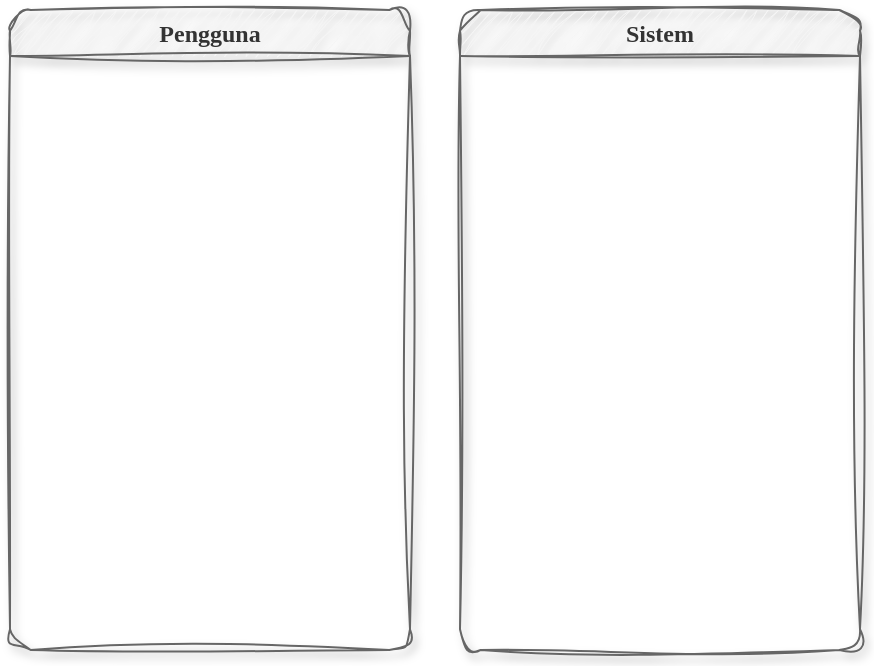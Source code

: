 <mxfile version="21.1.8" type="github">
  <diagram name="Page-1" id="gxgtcxNLYeDesxnoaaCQ">
    <mxGraphModel dx="934" dy="561" grid="1" gridSize="10" guides="1" tooltips="1" connect="1" arrows="1" fold="1" page="1" pageScale="1" pageWidth="850" pageHeight="1100" math="0" shadow="0">
      <root>
        <mxCell id="0" />
        <mxCell id="1" parent="0" />
        <mxCell id="OTdUzc-hgWmlbelIjcGi-17" value="Pengguna" style="swimlane;whiteSpace=wrap;html=1;fontFamily=Ubuntu;fontSource=https%3A%2F%2Ffonts.googleapis.com%2Fcss%3Ffamily%3DUbuntu;rounded=1;fillColor=#f5f5f5;fontColor=#333333;strokeColor=#666666;swimlaneFillColor=none;glass=0;shadow=1;sketch=1;curveFitting=1;jiggle=2;" vertex="1" parent="1">
          <mxGeometry x="200" y="120" width="200" height="320" as="geometry" />
        </mxCell>
        <mxCell id="OTdUzc-hgWmlbelIjcGi-18" value="Sistem" style="swimlane;whiteSpace=wrap;html=1;fontFamily=Ubuntu;fontSource=https%3A%2F%2Ffonts.googleapis.com%2Fcss%3Ffamily%3DUbuntu;rounded=1;fillColor=#f5f5f5;fontColor=#333333;strokeColor=#666666;swimlaneFillColor=none;glass=0;shadow=1;sketch=1;curveFitting=1;jiggle=2;" vertex="1" parent="1">
          <mxGeometry x="425" y="120" width="200" height="320" as="geometry" />
        </mxCell>
      </root>
    </mxGraphModel>
  </diagram>
</mxfile>
